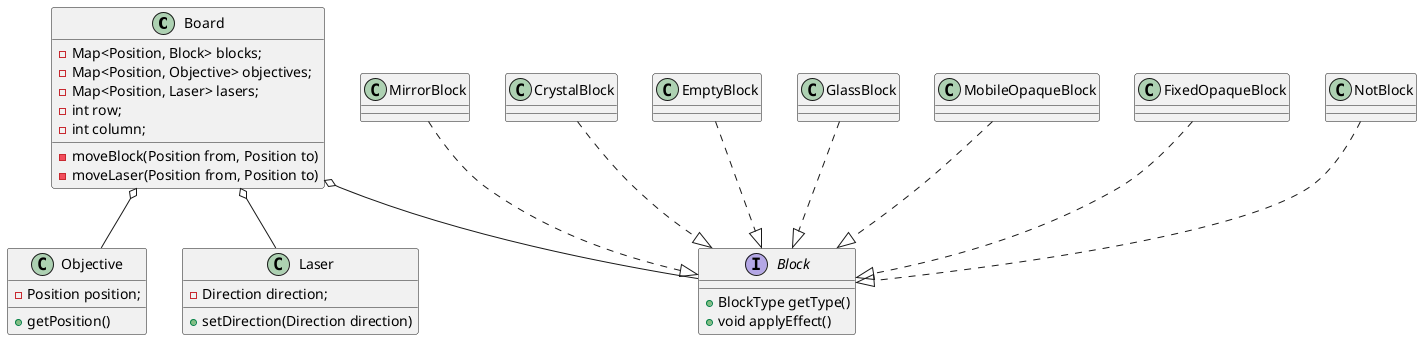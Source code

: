 @startuml

class Board {
- Map<Position, Block> blocks;
- Map<Position, Objective> objectives;
- Map<Position, Laser> lasers;
- int row;
- int column;
-moveBlock(Position from, Position to)
-moveLaser(Position from, Position to)
}

class Objective {
    - Position position;
    + getPosition()
}

class Laser {
    - Direction direction;
    + setDirection(Direction direction)
}

interface Block {
    + BlockType getType()
    + void applyEffect()
}

Board o-- Objective
Board o-- Laser
Board o-- Block

MirrorBlock ..|> Block
CrystalBlock ..|> Block
EmptyBlock ..|> Block
GlassBlock ..|> Block
MobileOpaqueBlock ..|> Block
FixedOpaqueBlock ..|> Block
NotBlock ..|> Block

@enduml
